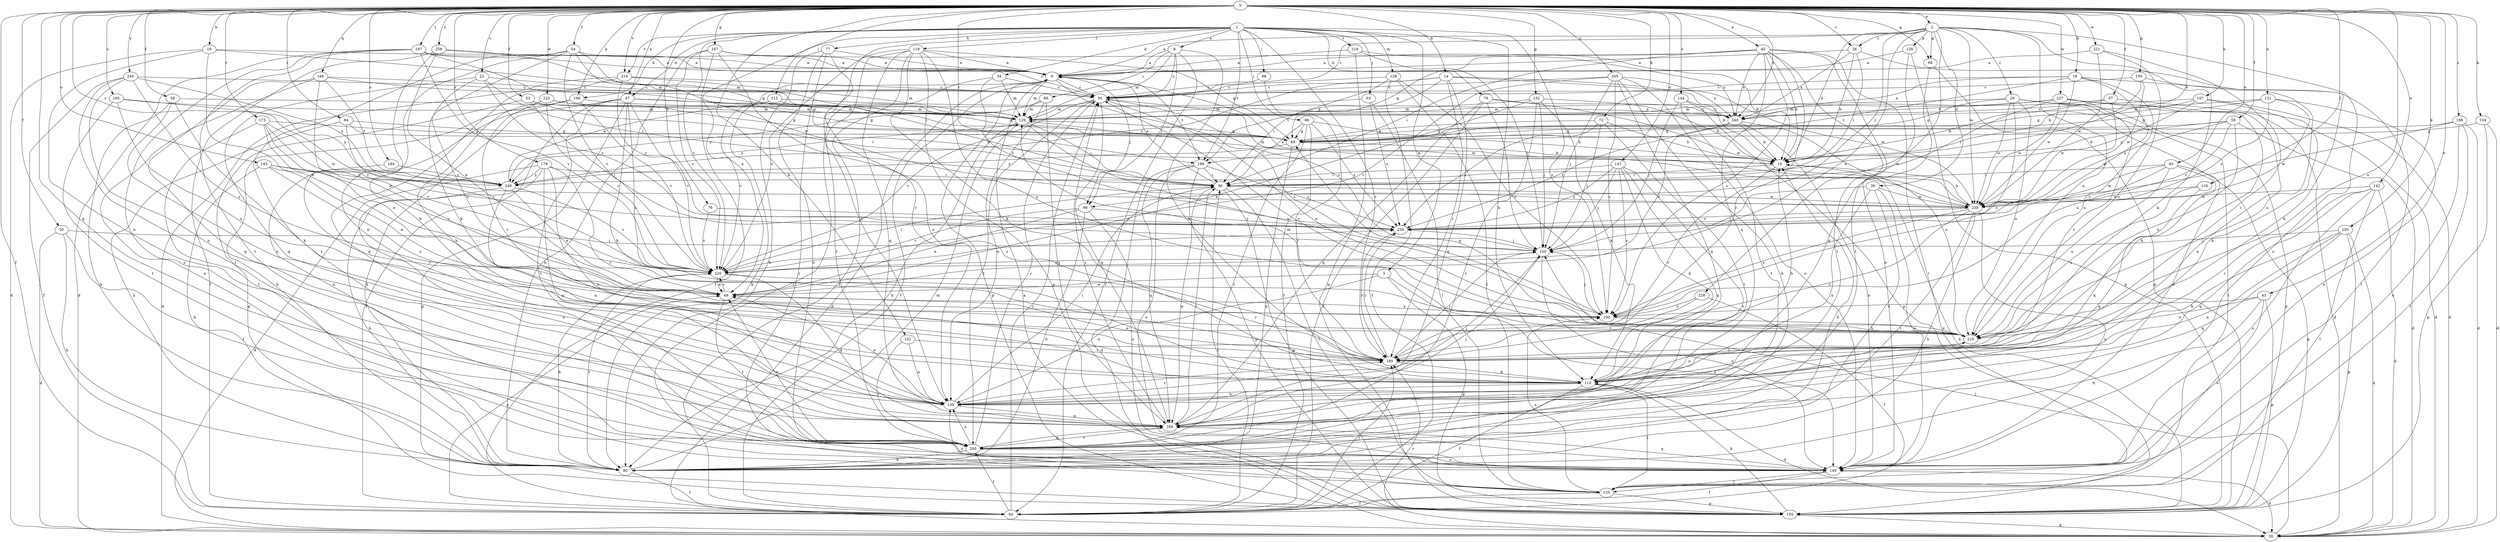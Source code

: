 strict digraph  {
0;
1;
2;
5;
8;
9;
14;
16;
18;
19;
22;
28;
29;
30;
34;
36;
39;
40;
43;
45;
47;
49;
50;
53;
54;
57;
58;
59;
60;
68;
69;
72;
76;
77;
79;
80;
84;
86;
88;
89;
90;
93;
99;
100;
102;
104;
105;
107;
108;
110;
115;
116;
119;
120;
128;
129;
131;
139;
142;
144;
145;
147;
149;
150;
152;
158;
159;
166;
167;
169;
173;
179;
180;
184;
185;
188;
190;
197;
199;
200;
205;
210;
216;
219;
220;
221;
225;
227;
228;
230;
240;
245;
249;
258;
259;
0 -> 2  [label=a];
0 -> 14  [label=b];
0 -> 16  [label=b];
0 -> 18  [label=b];
0 -> 19  [label=b];
0 -> 22  [label=c];
0 -> 28  [label=c];
0 -> 40  [label=e];
0 -> 43  [label=e];
0 -> 45  [label=e];
0 -> 47  [label=e];
0 -> 50  [label=f];
0 -> 53  [label=f];
0 -> 54  [label=f];
0 -> 57  [label=f];
0 -> 58  [label=f];
0 -> 59  [label=f];
0 -> 60  [label=f];
0 -> 68  [label=g];
0 -> 72  [label=h];
0 -> 76  [label=h];
0 -> 84  [label=i];
0 -> 102  [label=k];
0 -> 104  [label=k];
0 -> 105  [label=k];
0 -> 107  [label=k];
0 -> 108  [label=k];
0 -> 115  [label=l];
0 -> 116  [label=l];
0 -> 131  [label=n];
0 -> 142  [label=o];
0 -> 144  [label=o];
0 -> 145  [label=o];
0 -> 147  [label=o];
0 -> 150  [label=p];
0 -> 152  [label=p];
0 -> 166  [label=q];
0 -> 167  [label=q];
0 -> 169  [label=q];
0 -> 173  [label=r];
0 -> 179  [label=r];
0 -> 184  [label=s];
0 -> 185  [label=s];
0 -> 188  [label=s];
0 -> 197  [label=t];
0 -> 199  [label=t];
0 -> 205  [label=u];
0 -> 210  [label=u];
0 -> 216  [label=v];
0 -> 221  [label=w];
0 -> 225  [label=w];
0 -> 227  [label=w];
0 -> 240  [label=x];
0 -> 245  [label=y];
0 -> 249  [label=y];
0 -> 258  [label=z];
1 -> 5  [label=a];
1 -> 8  [label=a];
1 -> 34  [label=d];
1 -> 47  [label=e];
1 -> 49  [label=e];
1 -> 77  [label=h];
1 -> 79  [label=h];
1 -> 86  [label=i];
1 -> 88  [label=i];
1 -> 93  [label=j];
1 -> 108  [label=k];
1 -> 110  [label=k];
1 -> 119  [label=l];
1 -> 128  [label=m];
1 -> 139  [label=n];
1 -> 180  [label=r];
1 -> 190  [label=s];
1 -> 199  [label=t];
1 -> 216  [label=v];
1 -> 219  [label=v];
1 -> 220  [label=v];
2 -> 9  [label=a];
2 -> 19  [label=b];
2 -> 28  [label=c];
2 -> 29  [label=c];
2 -> 30  [label=c];
2 -> 36  [label=d];
2 -> 49  [label=e];
2 -> 68  [label=g];
2 -> 99  [label=j];
2 -> 110  [label=k];
2 -> 149  [label=o];
2 -> 158  [label=p];
2 -> 210  [label=u];
2 -> 228  [label=w];
2 -> 230  [label=w];
5 -> 49  [label=e];
5 -> 139  [label=n];
5 -> 149  [label=o];
5 -> 159  [label=p];
8 -> 9  [label=a];
8 -> 30  [label=c];
8 -> 60  [label=f];
8 -> 89  [label=i];
8 -> 99  [label=j];
8 -> 110  [label=k];
8 -> 129  [label=m];
9 -> 30  [label=c];
9 -> 39  [label=d];
9 -> 60  [label=f];
9 -> 99  [label=j];
9 -> 129  [label=m];
9 -> 159  [label=p];
9 -> 190  [label=s];
9 -> 199  [label=t];
14 -> 19  [label=b];
14 -> 30  [label=c];
14 -> 169  [label=q];
14 -> 180  [label=r];
14 -> 199  [label=t];
14 -> 230  [label=w];
14 -> 249  [label=y];
16 -> 9  [label=a];
16 -> 39  [label=d];
16 -> 49  [label=e];
16 -> 129  [label=m];
16 -> 139  [label=n];
18 -> 30  [label=c];
18 -> 120  [label=l];
18 -> 199  [label=t];
18 -> 210  [label=u];
18 -> 230  [label=w];
18 -> 240  [label=x];
18 -> 259  [label=z];
19 -> 90  [label=i];
19 -> 129  [label=m];
19 -> 180  [label=r];
22 -> 30  [label=c];
22 -> 90  [label=i];
22 -> 169  [label=q];
22 -> 190  [label=s];
22 -> 259  [label=z];
28 -> 9  [label=a];
28 -> 19  [label=b];
28 -> 90  [label=i];
28 -> 110  [label=k];
28 -> 240  [label=x];
29 -> 69  [label=g];
29 -> 120  [label=l];
29 -> 129  [label=m];
29 -> 149  [label=o];
29 -> 159  [label=p];
29 -> 190  [label=s];
29 -> 210  [label=u];
29 -> 230  [label=w];
30 -> 129  [label=m];
30 -> 139  [label=n];
30 -> 169  [label=q];
30 -> 210  [label=u];
30 -> 220  [label=v];
30 -> 230  [label=w];
34 -> 30  [label=c];
34 -> 120  [label=l];
34 -> 129  [label=m];
34 -> 259  [label=z];
36 -> 80  [label=h];
36 -> 100  [label=j];
36 -> 139  [label=n];
36 -> 149  [label=o];
36 -> 230  [label=w];
39 -> 100  [label=j];
39 -> 180  [label=r];
40 -> 9  [label=a];
40 -> 19  [label=b];
40 -> 69  [label=g];
40 -> 90  [label=i];
40 -> 120  [label=l];
40 -> 139  [label=n];
40 -> 149  [label=o];
40 -> 180  [label=r];
40 -> 190  [label=s];
40 -> 200  [label=t];
40 -> 240  [label=x];
43 -> 80  [label=h];
43 -> 149  [label=o];
43 -> 159  [label=p];
43 -> 190  [label=s];
43 -> 210  [label=u];
45 -> 90  [label=i];
45 -> 159  [label=p];
45 -> 169  [label=q];
45 -> 210  [label=u];
45 -> 230  [label=w];
45 -> 259  [label=z];
47 -> 60  [label=f];
47 -> 69  [label=g];
47 -> 80  [label=h];
47 -> 110  [label=k];
47 -> 129  [label=m];
47 -> 159  [label=p];
47 -> 190  [label=s];
47 -> 200  [label=t];
47 -> 220  [label=v];
49 -> 190  [label=s];
49 -> 200  [label=t];
49 -> 220  [label=v];
50 -> 39  [label=d];
50 -> 80  [label=h];
50 -> 100  [label=j];
50 -> 200  [label=t];
53 -> 90  [label=i];
53 -> 100  [label=j];
53 -> 129  [label=m];
53 -> 159  [label=p];
54 -> 9  [label=a];
54 -> 90  [label=i];
54 -> 110  [label=k];
54 -> 139  [label=n];
54 -> 200  [label=t];
54 -> 220  [label=v];
54 -> 230  [label=w];
57 -> 19  [label=b];
57 -> 39  [label=d];
57 -> 129  [label=m];
57 -> 230  [label=w];
58 -> 80  [label=h];
58 -> 110  [label=k];
58 -> 129  [label=m];
58 -> 139  [label=n];
59 -> 19  [label=b];
59 -> 39  [label=d];
59 -> 69  [label=g];
59 -> 210  [label=u];
59 -> 230  [label=w];
59 -> 259  [label=z];
60 -> 30  [label=c];
60 -> 49  [label=e];
60 -> 90  [label=i];
60 -> 180  [label=r];
60 -> 200  [label=t];
68 -> 159  [label=p];
68 -> 169  [label=q];
69 -> 19  [label=b];
69 -> 80  [label=h];
69 -> 249  [label=y];
72 -> 19  [label=b];
72 -> 69  [label=g];
72 -> 100  [label=j];
72 -> 200  [label=t];
72 -> 259  [label=z];
76 -> 220  [label=v];
76 -> 259  [label=z];
77 -> 9  [label=a];
77 -> 80  [label=h];
77 -> 120  [label=l];
77 -> 139  [label=n];
77 -> 149  [label=o];
79 -> 60  [label=f];
79 -> 100  [label=j];
79 -> 169  [label=q];
79 -> 230  [label=w];
79 -> 240  [label=x];
80 -> 19  [label=b];
80 -> 60  [label=f];
80 -> 129  [label=m];
80 -> 220  [label=v];
84 -> 19  [label=b];
84 -> 69  [label=g];
84 -> 80  [label=h];
84 -> 220  [label=v];
86 -> 19  [label=b];
86 -> 69  [label=g];
86 -> 90  [label=i];
86 -> 180  [label=r];
86 -> 200  [label=t];
86 -> 259  [label=z];
88 -> 30  [label=c];
88 -> 60  [label=f];
89 -> 129  [label=m];
89 -> 169  [label=q];
89 -> 200  [label=t];
89 -> 249  [label=y];
90 -> 9  [label=a];
90 -> 120  [label=l];
90 -> 159  [label=p];
90 -> 169  [label=q];
90 -> 230  [label=w];
93 -> 120  [label=l];
93 -> 129  [label=m];
93 -> 259  [label=z];
99 -> 49  [label=e];
99 -> 80  [label=h];
99 -> 149  [label=o];
99 -> 220  [label=v];
99 -> 259  [label=z];
100 -> 30  [label=c];
100 -> 149  [label=o];
100 -> 220  [label=v];
102 -> 139  [label=n];
102 -> 180  [label=r];
102 -> 200  [label=t];
104 -> 39  [label=d];
104 -> 69  [label=g];
104 -> 159  [label=p];
105 -> 39  [label=d];
105 -> 100  [label=j];
105 -> 110  [label=k];
105 -> 139  [label=n];
105 -> 159  [label=p];
105 -> 169  [label=q];
107 -> 39  [label=d];
107 -> 69  [label=g];
107 -> 110  [label=k];
107 -> 240  [label=x];
107 -> 249  [label=y];
108 -> 80  [label=h];
108 -> 149  [label=o];
108 -> 220  [label=v];
108 -> 240  [label=x];
110 -> 19  [label=b];
110 -> 39  [label=d];
110 -> 60  [label=f];
110 -> 120  [label=l];
110 -> 139  [label=n];
110 -> 210  [label=u];
115 -> 69  [label=g];
115 -> 80  [label=h];
115 -> 220  [label=v];
115 -> 240  [label=x];
116 -> 169  [label=q];
116 -> 210  [label=u];
116 -> 230  [label=w];
119 -> 9  [label=a];
119 -> 60  [label=f];
119 -> 69  [label=g];
119 -> 110  [label=k];
119 -> 159  [label=p];
119 -> 169  [label=q];
119 -> 200  [label=t];
119 -> 210  [label=u];
119 -> 220  [label=v];
120 -> 60  [label=f];
120 -> 139  [label=n];
120 -> 159  [label=p];
120 -> 190  [label=s];
128 -> 30  [label=c];
128 -> 60  [label=f];
128 -> 90  [label=i];
128 -> 120  [label=l];
128 -> 190  [label=s];
129 -> 69  [label=g];
129 -> 80  [label=h];
129 -> 90  [label=i];
129 -> 190  [label=s];
129 -> 249  [label=y];
131 -> 69  [label=g];
131 -> 129  [label=m];
131 -> 149  [label=o];
131 -> 190  [label=s];
131 -> 259  [label=z];
139 -> 49  [label=e];
139 -> 90  [label=i];
139 -> 100  [label=j];
139 -> 169  [label=q];
139 -> 180  [label=r];
142 -> 39  [label=d];
142 -> 120  [label=l];
142 -> 149  [label=o];
142 -> 169  [label=q];
142 -> 180  [label=r];
142 -> 230  [label=w];
144 -> 100  [label=j];
144 -> 159  [label=p];
144 -> 200  [label=t];
144 -> 240  [label=x];
145 -> 49  [label=e];
145 -> 80  [label=h];
145 -> 210  [label=u];
145 -> 220  [label=v];
145 -> 249  [label=y];
147 -> 90  [label=i];
147 -> 100  [label=j];
147 -> 110  [label=k];
147 -> 169  [label=q];
147 -> 190  [label=s];
147 -> 200  [label=t];
147 -> 259  [label=z];
149 -> 39  [label=d];
149 -> 60  [label=f];
149 -> 120  [label=l];
149 -> 169  [label=q];
150 -> 19  [label=b];
150 -> 30  [label=c];
150 -> 210  [label=u];
150 -> 230  [label=w];
152 -> 19  [label=b];
152 -> 49  [label=e];
152 -> 100  [label=j];
152 -> 110  [label=k];
152 -> 129  [label=m];
152 -> 200  [label=t];
158 -> 9  [label=a];
158 -> 159  [label=p];
158 -> 200  [label=t];
159 -> 9  [label=a];
159 -> 19  [label=b];
159 -> 39  [label=d];
159 -> 110  [label=k];
166 -> 30  [label=c];
166 -> 49  [label=e];
166 -> 69  [label=g];
166 -> 149  [label=o];
166 -> 169  [label=q];
166 -> 249  [label=y];
167 -> 9  [label=a];
167 -> 60  [label=f];
167 -> 80  [label=h];
167 -> 180  [label=r];
167 -> 220  [label=v];
167 -> 240  [label=x];
169 -> 30  [label=c];
169 -> 90  [label=i];
169 -> 100  [label=j];
169 -> 200  [label=t];
173 -> 49  [label=e];
173 -> 69  [label=g];
173 -> 200  [label=t];
173 -> 220  [label=v];
173 -> 230  [label=w];
173 -> 259  [label=z];
179 -> 39  [label=d];
179 -> 90  [label=i];
179 -> 139  [label=n];
179 -> 149  [label=o];
179 -> 169  [label=q];
179 -> 180  [label=r];
179 -> 249  [label=y];
180 -> 49  [label=e];
180 -> 100  [label=j];
180 -> 110  [label=k];
180 -> 259  [label=z];
184 -> 180  [label=r];
184 -> 249  [label=y];
185 -> 129  [label=m];
185 -> 200  [label=t];
185 -> 210  [label=u];
185 -> 249  [label=y];
188 -> 39  [label=d];
188 -> 69  [label=g];
188 -> 120  [label=l];
188 -> 149  [label=o];
188 -> 230  [label=w];
190 -> 100  [label=j];
190 -> 210  [label=u];
197 -> 9  [label=a];
197 -> 30  [label=c];
197 -> 39  [label=d];
197 -> 69  [label=g];
197 -> 149  [label=o];
197 -> 200  [label=t];
197 -> 220  [label=v];
199 -> 39  [label=d];
199 -> 90  [label=i];
199 -> 149  [label=o];
199 -> 159  [label=p];
199 -> 169  [label=q];
199 -> 259  [label=z];
200 -> 30  [label=c];
200 -> 49  [label=e];
200 -> 80  [label=h];
200 -> 139  [label=n];
200 -> 149  [label=o];
200 -> 169  [label=q];
205 -> 30  [label=c];
205 -> 80  [label=h];
205 -> 100  [label=j];
205 -> 149  [label=o];
205 -> 169  [label=q];
205 -> 190  [label=s];
205 -> 220  [label=v];
205 -> 240  [label=x];
210 -> 30  [label=c];
210 -> 69  [label=g];
210 -> 129  [label=m];
210 -> 180  [label=r];
216 -> 30  [label=c];
216 -> 39  [label=d];
216 -> 129  [label=m];
216 -> 169  [label=q];
216 -> 259  [label=z];
219 -> 9  [label=a];
219 -> 19  [label=b];
219 -> 100  [label=j];
219 -> 159  [label=p];
220 -> 49  [label=e];
220 -> 80  [label=h];
220 -> 90  [label=i];
220 -> 169  [label=q];
220 -> 180  [label=r];
220 -> 259  [label=z];
221 -> 9  [label=a];
221 -> 180  [label=r];
221 -> 210  [label=u];
221 -> 230  [label=w];
225 -> 69  [label=g];
225 -> 110  [label=k];
225 -> 129  [label=m];
225 -> 180  [label=r];
225 -> 220  [label=v];
227 -> 39  [label=d];
227 -> 90  [label=i];
227 -> 110  [label=k];
227 -> 129  [label=m];
227 -> 139  [label=n];
227 -> 180  [label=r];
227 -> 230  [label=w];
227 -> 240  [label=x];
228 -> 60  [label=f];
228 -> 180  [label=r];
228 -> 190  [label=s];
230 -> 9  [label=a];
230 -> 19  [label=b];
230 -> 80  [label=h];
230 -> 149  [label=o];
230 -> 180  [label=r];
230 -> 190  [label=s];
230 -> 200  [label=t];
230 -> 259  [label=z];
240 -> 19  [label=b];
240 -> 69  [label=g];
240 -> 149  [label=o];
240 -> 210  [label=u];
240 -> 220  [label=v];
240 -> 259  [label=z];
245 -> 30  [label=c];
245 -> 60  [label=f];
245 -> 139  [label=n];
245 -> 190  [label=s];
245 -> 200  [label=t];
245 -> 249  [label=y];
249 -> 9  [label=a];
249 -> 49  [label=e];
249 -> 80  [label=h];
249 -> 139  [label=n];
249 -> 220  [label=v];
258 -> 9  [label=a];
258 -> 49  [label=e];
258 -> 60  [label=f];
258 -> 110  [label=k];
258 -> 129  [label=m];
259 -> 100  [label=j];
259 -> 180  [label=r];
}
